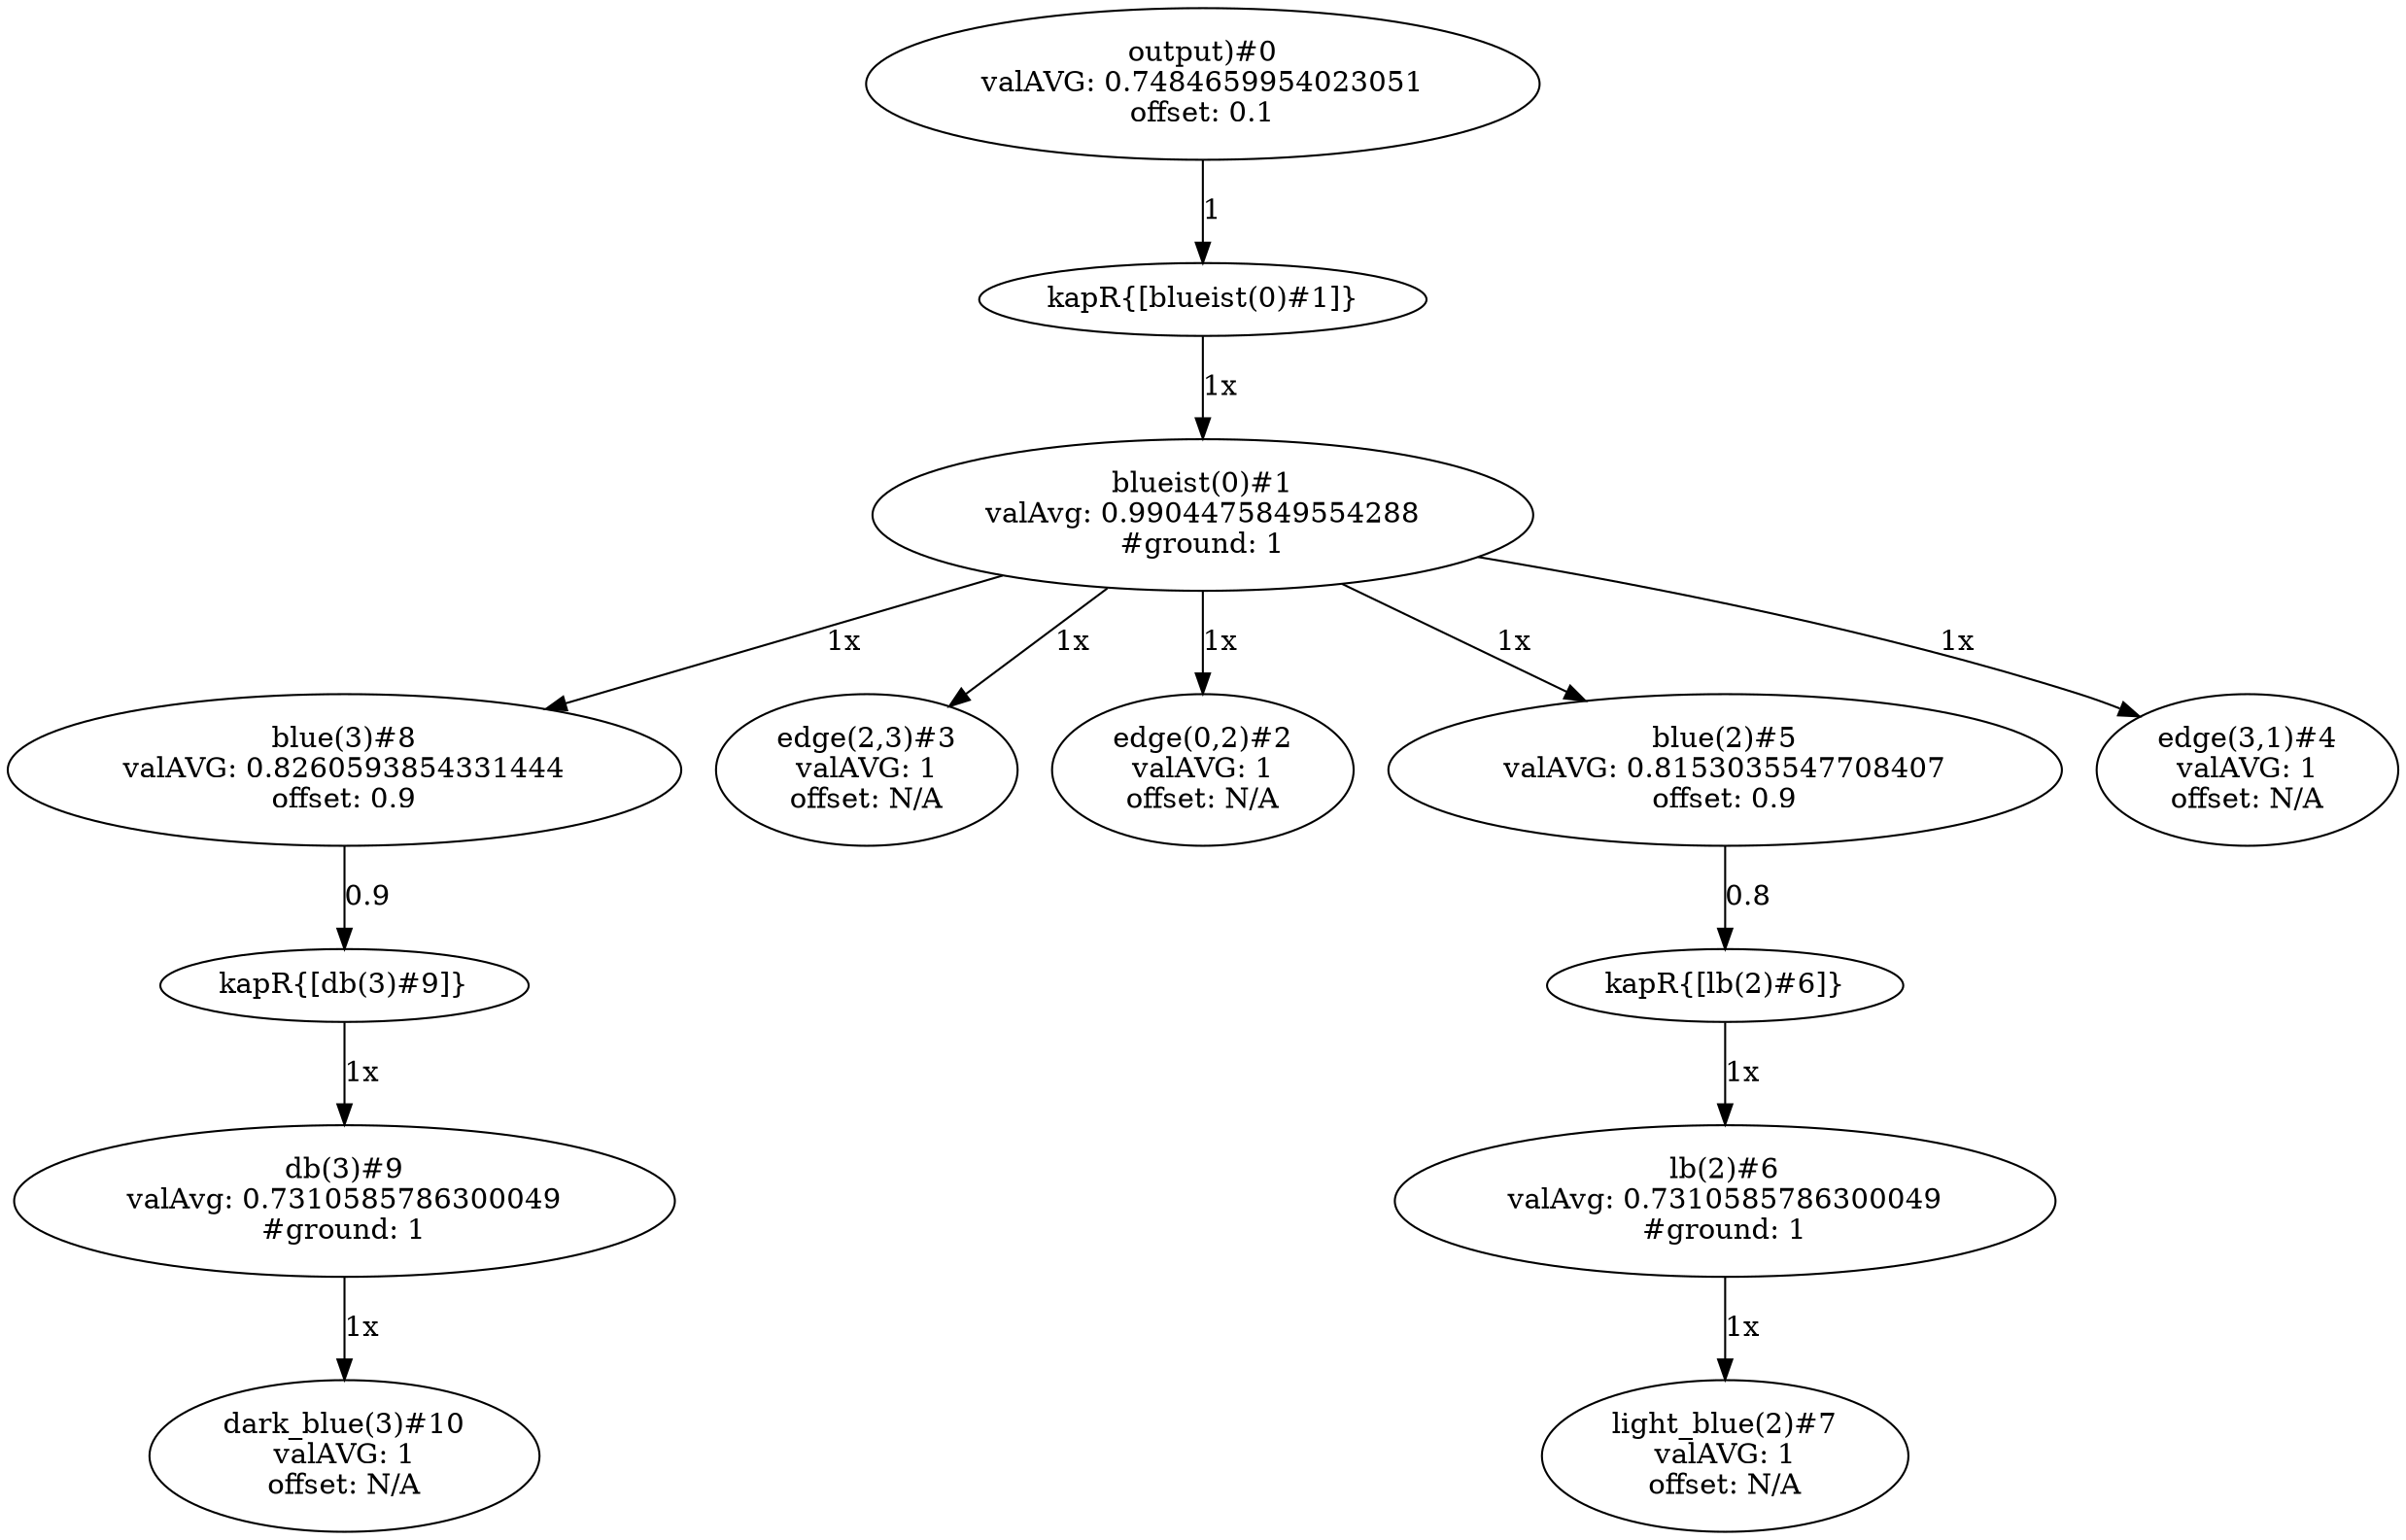 digraph G {
"output)#0
valAVG: 0.7484659954023051
offset: 0.1" -> "kapR{[blueist(0)#1]}" [ label = "1" ];
"kapR{[blueist(0)#1]}" -> "blueist(0)#1
valAvg: 0.9904475849554288
#ground: 1" [ label = "1x" ];
"blueist(0)#1
valAvg: 0.9904475849554288
#ground: 1" -> "blue(3)#8
valAVG: 0.8260593854331444
offset: 0.9" [ label = "1x" ];
"blue(3)#8
valAVG: 0.8260593854331444
offset: 0.9" -> "kapR{[db(3)#9]}" [ label = "0.9" ];
"kapR{[db(3)#9]}" -> "db(3)#9
valAvg: 0.7310585786300049
#ground: 1" [ label = "1x" ];
"db(3)#9
valAvg: 0.7310585786300049
#ground: 1" -> "dark_blue(3)#10
valAVG: 1
offset: N/A" [ label = "1x" ];
"blueist(0)#1
valAvg: 0.9904475849554288
#ground: 1" -> "edge(2,3)#3
valAVG: 1
offset: N/A" [ label = "1x" ];
"blueist(0)#1
valAvg: 0.9904475849554288
#ground: 1" -> "edge(0,2)#2
valAVG: 1
offset: N/A" [ label = "1x" ];
"blueist(0)#1
valAvg: 0.9904475849554288
#ground: 1" -> "blue(2)#5
valAVG: 0.8153035547708407
offset: 0.9" [ label = "1x" ];
"blue(2)#5
valAVG: 0.8153035547708407
offset: 0.9" -> "kapR{[lb(2)#6]}" [ label = "0.8" ];
"kapR{[lb(2)#6]}" -> "lb(2)#6
valAvg: 0.7310585786300049
#ground: 1" [ label = "1x" ];
"lb(2)#6
valAvg: 0.7310585786300049
#ground: 1" -> "light_blue(2)#7
valAVG: 1
offset: N/A" [ label = "1x" ];
"blueist(0)#1
valAvg: 0.9904475849554288
#ground: 1" -> "edge(3,1)#4
valAVG: 1
offset: N/A" [ label = "1x" ];
}
